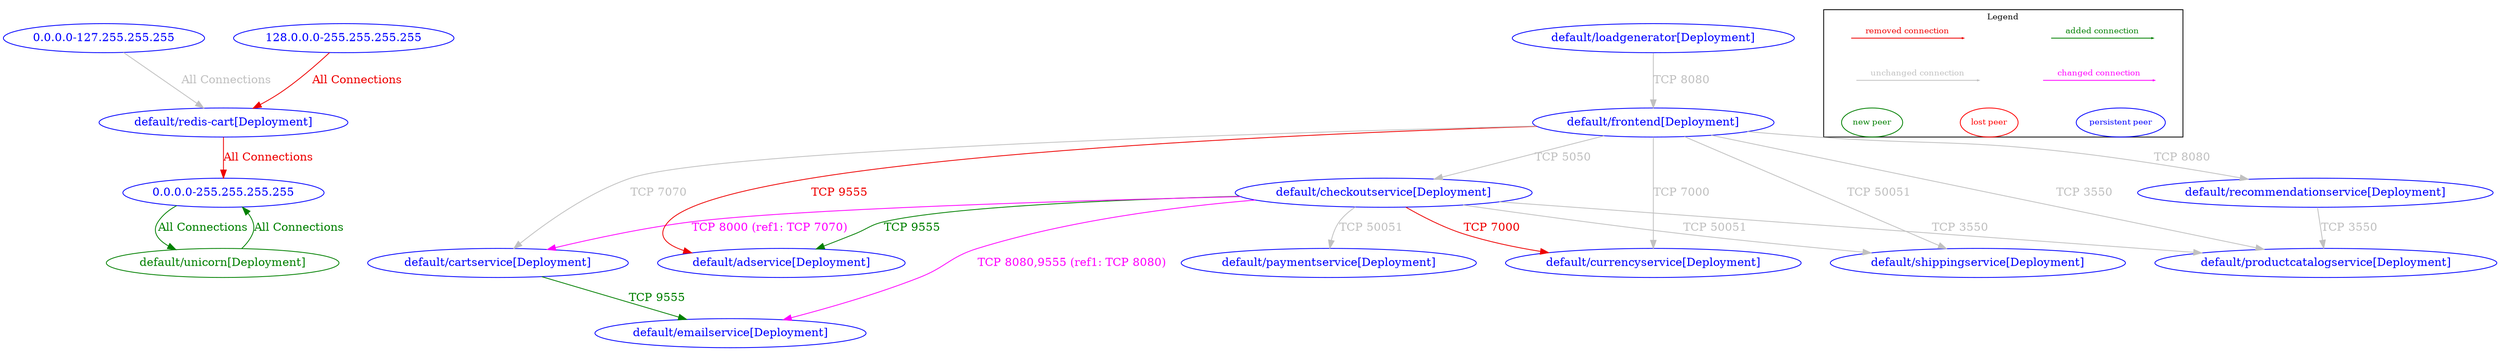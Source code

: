 digraph {
	"0.0.0.0-127.255.255.255" [label="0.0.0.0-127.255.255.255" color="blue" fontcolor="blue"]
	"0.0.0.0-255.255.255.255" [label="0.0.0.0-255.255.255.255" color="blue" fontcolor="blue"]
	"128.0.0.0-255.255.255.255" [label="128.0.0.0-255.255.255.255" color="blue" fontcolor="blue"]
	"default/adservice[Deployment]" [label="default/adservice[Deployment]" color="blue" fontcolor="blue"]
	"default/cartservice[Deployment]" [label="default/cartservice[Deployment]" color="blue" fontcolor="blue"]
	"default/checkoutservice[Deployment]" [label="default/checkoutservice[Deployment]" color="blue" fontcolor="blue"]
	"default/currencyservice[Deployment]" [label="default/currencyservice[Deployment]" color="blue" fontcolor="blue"]
	"default/emailservice[Deployment]" [label="default/emailservice[Deployment]" color="blue" fontcolor="blue"]
	"default/frontend[Deployment]" [label="default/frontend[Deployment]" color="blue" fontcolor="blue"]
	"default/loadgenerator[Deployment]" [label="default/loadgenerator[Deployment]" color="blue" fontcolor="blue"]
	"default/paymentservice[Deployment]" [label="default/paymentservice[Deployment]" color="blue" fontcolor="blue"]
	"default/productcatalogservice[Deployment]" [label="default/productcatalogservice[Deployment]" color="blue" fontcolor="blue"]
	"default/recommendationservice[Deployment]" [label="default/recommendationservice[Deployment]" color="blue" fontcolor="blue"]
	"default/redis-cart[Deployment]" [label="default/redis-cart[Deployment]" color="blue" fontcolor="blue"]
	"default/shippingservice[Deployment]" [label="default/shippingservice[Deployment]" color="blue" fontcolor="blue"]
	"default/unicorn[Deployment]" [label="default/unicorn[Deployment]" color="#008000" fontcolor="#008000"]
	"0.0.0.0-127.255.255.255" -> "default/redis-cart[Deployment]" [label="All Connections" color="grey" fontcolor="grey"]
	"0.0.0.0-255.255.255.255" -> "default/unicorn[Deployment]" [label="All Connections" color="#008000" fontcolor="#008000"]
	"128.0.0.0-255.255.255.255" -> "default/redis-cart[Deployment]" [label="All Connections" color="red2" fontcolor="red2"]
	"default/cartservice[Deployment]" -> "default/emailservice[Deployment]" [label="TCP 9555" color="#008000" fontcolor="#008000"]
	"default/checkoutservice[Deployment]" -> "default/adservice[Deployment]" [label="TCP 9555" color="#008000" fontcolor="#008000"]
	"default/checkoutservice[Deployment]" -> "default/cartservice[Deployment]" [label="TCP 8000 (ref1: TCP 7070)" color="magenta" fontcolor="magenta"]
	"default/checkoutservice[Deployment]" -> "default/currencyservice[Deployment]" [label="TCP 7000" color="red2" fontcolor="red2"]
	"default/checkoutservice[Deployment]" -> "default/emailservice[Deployment]" [label="TCP 8080,9555 (ref1: TCP 8080)" color="magenta" fontcolor="magenta"]
	"default/checkoutservice[Deployment]" -> "default/paymentservice[Deployment]" [label="TCP 50051" color="grey" fontcolor="grey"]
	"default/checkoutservice[Deployment]" -> "default/productcatalogservice[Deployment]" [label="TCP 3550" color="grey" fontcolor="grey"]
	"default/checkoutservice[Deployment]" -> "default/shippingservice[Deployment]" [label="TCP 50051" color="grey" fontcolor="grey"]
	"default/frontend[Deployment]" -> "default/adservice[Deployment]" [label="TCP 9555" color="red2" fontcolor="red2"]
	"default/frontend[Deployment]" -> "default/cartservice[Deployment]" [label="TCP 7070" color="grey" fontcolor="grey"]
	"default/frontend[Deployment]" -> "default/checkoutservice[Deployment]" [label="TCP 5050" color="grey" fontcolor="grey"]
	"default/frontend[Deployment]" -> "default/currencyservice[Deployment]" [label="TCP 7000" color="grey" fontcolor="grey"]
	"default/frontend[Deployment]" -> "default/productcatalogservice[Deployment]" [label="TCP 3550" color="grey" fontcolor="grey"]
	"default/frontend[Deployment]" -> "default/recommendationservice[Deployment]" [label="TCP 8080" color="grey" fontcolor="grey"]
	"default/frontend[Deployment]" -> "default/shippingservice[Deployment]" [label="TCP 50051" color="grey" fontcolor="grey"]
	"default/loadgenerator[Deployment]" -> "default/frontend[Deployment]" [label="TCP 8080" color="grey" fontcolor="grey"]
	"default/recommendationservice[Deployment]" -> "default/productcatalogservice[Deployment]" [label="TCP 3550" color="grey" fontcolor="grey"]
	"default/redis-cart[Deployment]" -> "0.0.0.0-255.255.255.255" [label="All Connections" color="red2" fontcolor="red2"]
	"default/unicorn[Deployment]" -> "0.0.0.0-255.255.255.255" [label="All Connections" color="#008000" fontcolor="#008000"]
	nodesep=0.5
	subgraph cluster_legend {
		label="Legend"
		fontsize = 10
		margin=0
		a [style=invis height=0 width=0]
		b [style=invis height=0 width=0]
		c [style=invis height=0 width=0]
		d [style=invis height=0 width=0]
		e [style=invis height=0 width=0]
		f [style=invis height=0 width=0]
		g [style=invis height=0 width=0]
		h [style=invis height=0 width=0]
		{rank=source a b c d}
		{rank=same e f g h}
		a -> b [label="added connection", color="#008000" fontcolor="#008000" fontsize = 10 arrowsize=0.2]
		c -> d [label="removed connection", color="red2" fontcolor="red2" fontsize = 10 arrowsize=0.2]
		e -> f [label="changed connection", color="magenta" fontcolor="magenta" fontsize = 10 arrowsize=0.2]
		g -> h [label="unchanged connection", color="grey" fontcolor="grey" fontsize = 10 arrowsize=0.2]
		np [label="new peer" color="#008000" fontcolor="#008000" fontsize = 10]
		lp [label="lost peer" color="red" fontcolor="red" fontsize = 10]
		pp [label="persistent peer" color="blue" fontcolor="blue" fontsize = 10]
		{rank=sink np lp pp}
		np->lp [style=invis]
		lp->pp [style=invis]
	}
}